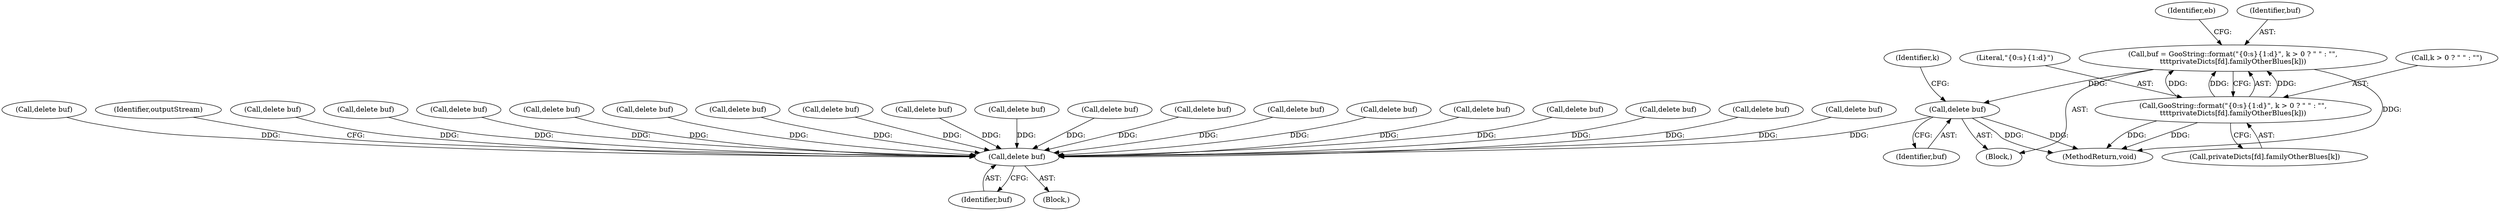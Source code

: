 digraph "0_poppler_da63c35549e8852a410946ab016a3f25ac701bdf@pointer" {
"1000814" [label="(Call,delete buf)"];
"1000793" [label="(Call,buf = GooString::format(\"{0:s}{1:d}\", k > 0 ? \" \" : \"\",\n\t\t\t\tprivateDicts[fd].familyOtherBlues[k]))"];
"1000795" [label="(Call,GooString::format(\"{0:s}{1:d}\", k > 0 ? \" \" : \"\",\n\t\t\t\tprivateDicts[fd].familyOtherBlues[k]))"];
"1000355" [label="(Call,delete buf)"];
"1000762" [label="(Call,delete buf)"];
"1000812" [label="(Identifier,eb)"];
"1000794" [label="(Identifier,buf)"];
"1000842" [label="(Call,delete buf)"];
"1000796" [label="(Literal,\"{0:s}{1:d}\")"];
"1000658" [label="(Call,delete buf)"];
"1000912" [label="(Call,delete buf)"];
"1000356" [label="(Identifier,buf)"];
"1000803" [label="(Call,privateDicts[fd].familyOtherBlues[k])"];
"1000355" [label="(Call,delete buf)"];
"1000295" [label="(Block,)"];
"1001135" [label="(Call,delete buf)"];
"1000529" [label="(Call,delete buf)"];
"1000497" [label="(Call,delete buf)"];
"1000814" [label="(Call,delete buf)"];
"1001111" [label="(Call,delete buf)"];
"1000793" [label="(Call,buf = GooString::format(\"{0:s}{1:d}\", k > 0 ? \" \" : \"\",\n\t\t\t\tprivateDicts[fd].familyOtherBlues[k]))"];
"1000797" [label="(Call,k > 0 ? \" \" : \"\")"];
"1001087" [label="(Call,delete buf)"];
"1000890" [label="(Call,delete buf)"];
"1000795" [label="(Call,GooString::format(\"{0:s}{1:d}\", k > 0 ? \" \" : \"\",\n\t\t\t\tprivateDicts[fd].familyOtherBlues[k]))"];
"1000934" [label="(Call,delete buf)"];
"1000477" [label="(Call,delete buf)"];
"1000815" [label="(Identifier,buf)"];
"1000866" [label="(Call,delete buf)"];
"1000710" [label="(Call,delete buf)"];
"1000358" [label="(Identifier,outputStream)"];
"1000792" [label="(Block,)"];
"1000982" [label="(Call,delete buf)"];
"1001258" [label="(Call,delete buf)"];
"1000545" [label="(Call,delete buf)"];
"1001034" [label="(Call,delete buf)"];
"1000791" [label="(Identifier,k)"];
"1001475" [label="(MethodReturn,void)"];
"1001063" [label="(Call,delete buf)"];
"1000814" -> "1000792"  [label="AST: "];
"1000814" -> "1000815"  [label="CFG: "];
"1000815" -> "1000814"  [label="AST: "];
"1000791" -> "1000814"  [label="CFG: "];
"1000814" -> "1001475"  [label="DDG: "];
"1000814" -> "1001475"  [label="DDG: "];
"1000814" -> "1000355"  [label="DDG: "];
"1000793" -> "1000814"  [label="DDG: "];
"1000793" -> "1000792"  [label="AST: "];
"1000793" -> "1000795"  [label="CFG: "];
"1000794" -> "1000793"  [label="AST: "];
"1000795" -> "1000793"  [label="AST: "];
"1000812" -> "1000793"  [label="CFG: "];
"1000793" -> "1001475"  [label="DDG: "];
"1000795" -> "1000793"  [label="DDG: "];
"1000795" -> "1000793"  [label="DDG: "];
"1000795" -> "1000793"  [label="DDG: "];
"1000795" -> "1000803"  [label="CFG: "];
"1000796" -> "1000795"  [label="AST: "];
"1000797" -> "1000795"  [label="AST: "];
"1000803" -> "1000795"  [label="AST: "];
"1000795" -> "1001475"  [label="DDG: "];
"1000795" -> "1001475"  [label="DDG: "];
"1000355" -> "1000295"  [label="AST: "];
"1000355" -> "1000356"  [label="CFG: "];
"1000356" -> "1000355"  [label="AST: "];
"1000358" -> "1000355"  [label="CFG: "];
"1000934" -> "1000355"  [label="DDG: "];
"1000497" -> "1000355"  [label="DDG: "];
"1001087" -> "1000355"  [label="DDG: "];
"1000545" -> "1000355"  [label="DDG: "];
"1001034" -> "1000355"  [label="DDG: "];
"1001063" -> "1000355"  [label="DDG: "];
"1001135" -> "1000355"  [label="DDG: "];
"1000658" -> "1000355"  [label="DDG: "];
"1001258" -> "1000355"  [label="DDG: "];
"1000477" -> "1000355"  [label="DDG: "];
"1000912" -> "1000355"  [label="DDG: "];
"1001111" -> "1000355"  [label="DDG: "];
"1000890" -> "1000355"  [label="DDG: "];
"1000866" -> "1000355"  [label="DDG: "];
"1000710" -> "1000355"  [label="DDG: "];
"1000842" -> "1000355"  [label="DDG: "];
"1000529" -> "1000355"  [label="DDG: "];
"1000762" -> "1000355"  [label="DDG: "];
"1000982" -> "1000355"  [label="DDG: "];
}
